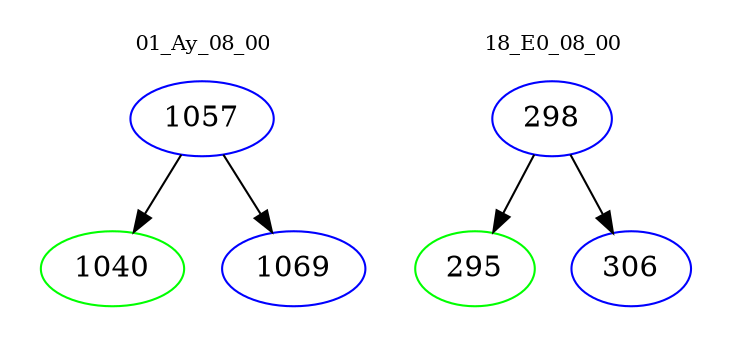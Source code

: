 digraph{
subgraph cluster_0 {
color = white
label = "01_Ay_08_00";
fontsize=10;
T0_1057 [label="1057", color="blue"]
T0_1057 -> T0_1040 [color="black"]
T0_1040 [label="1040", color="green"]
T0_1057 -> T0_1069 [color="black"]
T0_1069 [label="1069", color="blue"]
}
subgraph cluster_1 {
color = white
label = "18_E0_08_00";
fontsize=10;
T1_298 [label="298", color="blue"]
T1_298 -> T1_295 [color="black"]
T1_295 [label="295", color="green"]
T1_298 -> T1_306 [color="black"]
T1_306 [label="306", color="blue"]
}
}
